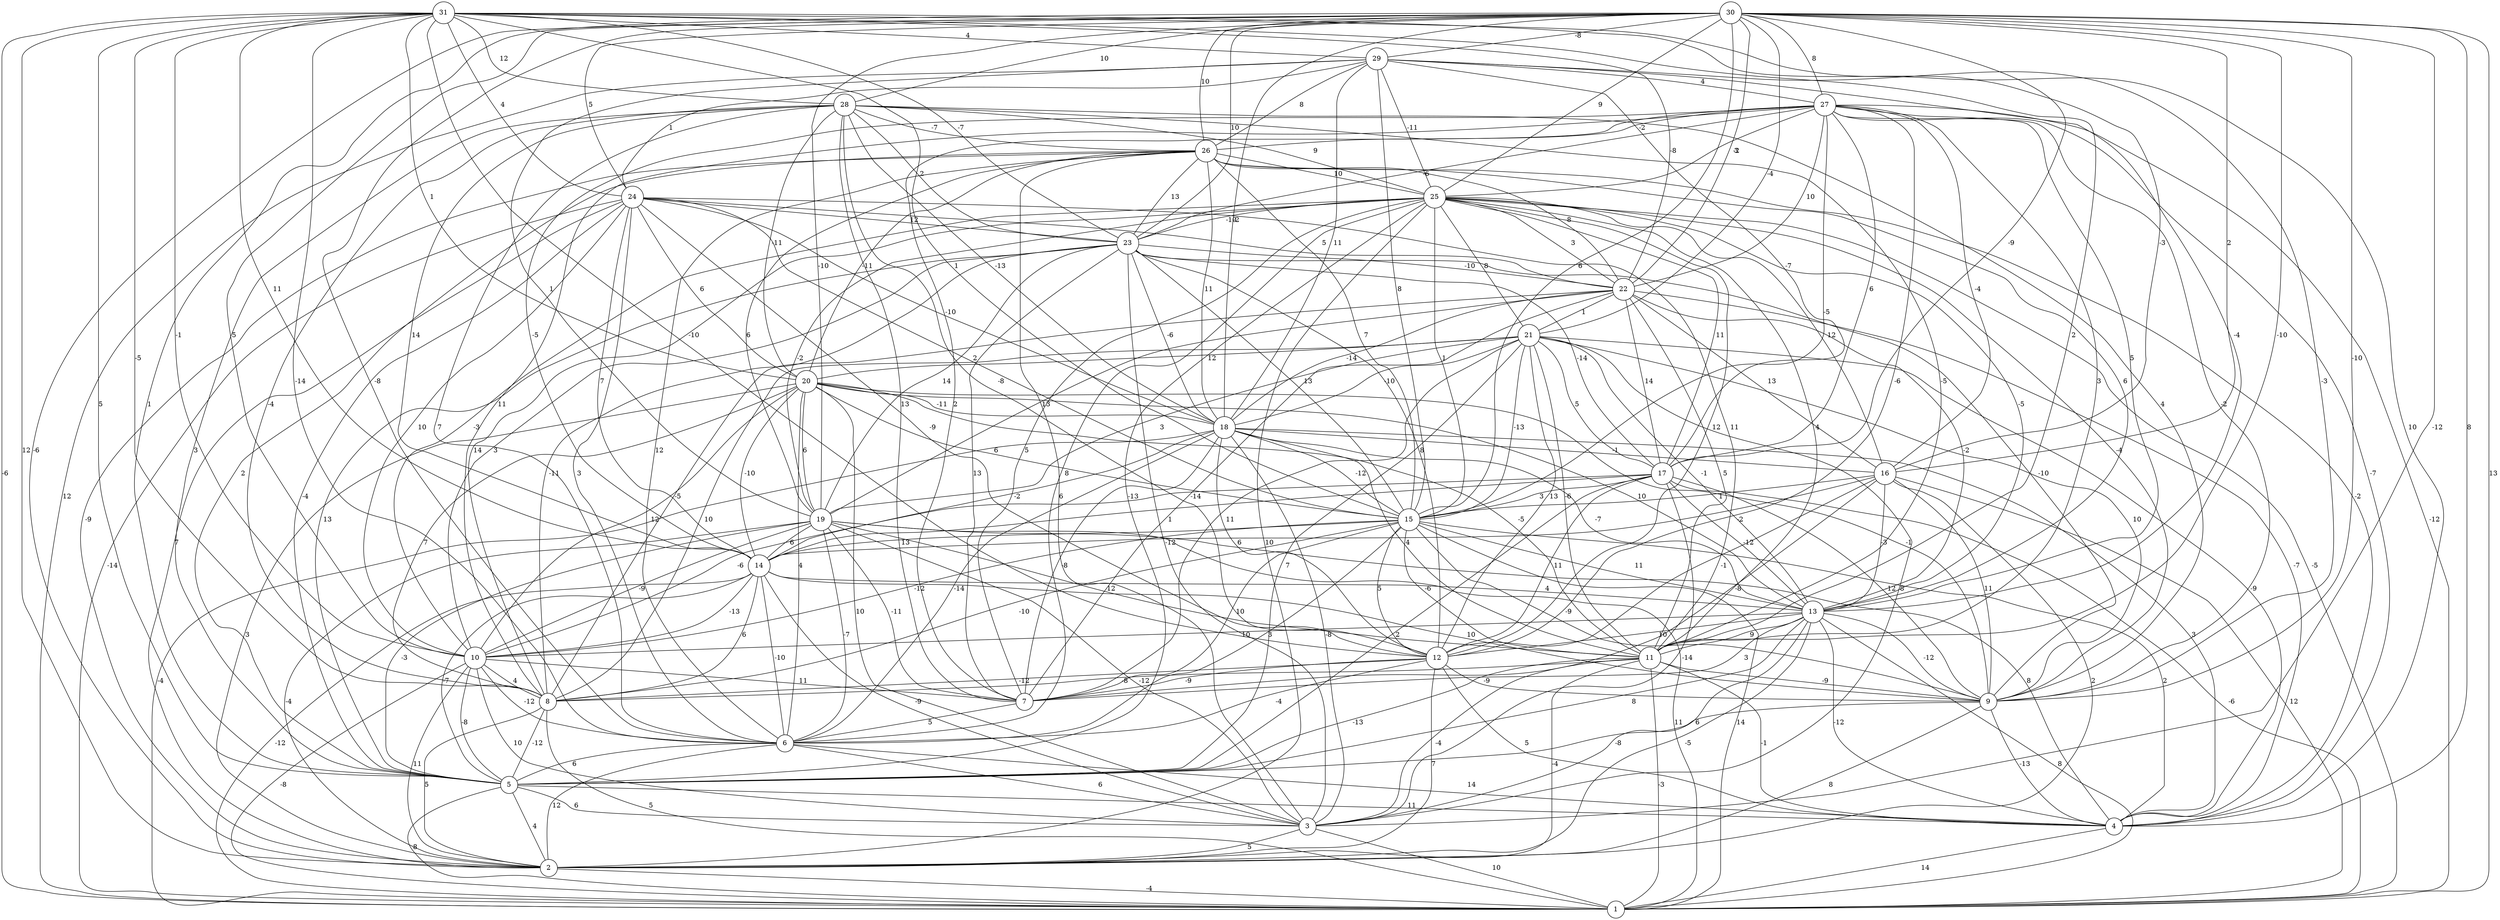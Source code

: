 graph { 
	 fontname="Helvetica,Arial,sans-serif" 
	 node [shape = circle]; 
	 31 -- 1 [label = "-6"];
	 31 -- 2 [label = "12"];
	 31 -- 4 [label = "10"];
	 31 -- 5 [label = "5"];
	 31 -- 6 [label = "-14"];
	 31 -- 8 [label = "-5"];
	 31 -- 10 [label = "-1"];
	 31 -- 11 [label = "2"];
	 31 -- 12 [label = "-10"];
	 31 -- 14 [label = "11"];
	 31 -- 15 [label = "1"];
	 31 -- 16 [label = "-3"];
	 31 -- 20 [label = "1"];
	 31 -- 22 [label = "-8"];
	 31 -- 23 [label = "-7"];
	 31 -- 24 [label = "4"];
	 31 -- 28 [label = "12"];
	 31 -- 29 [label = "4"];
	 30 -- 1 [label = "13"];
	 30 -- 2 [label = "-6"];
	 30 -- 3 [label = "-12"];
	 30 -- 4 [label = "8"];
	 30 -- 5 [label = "1"];
	 30 -- 6 [label = "-8"];
	 30 -- 9 [label = "-10"];
	 30 -- 10 [label = "5"];
	 30 -- 11 [label = "-10"];
	 30 -- 15 [label = "6"];
	 30 -- 16 [label = "2"];
	 30 -- 17 [label = "-9"];
	 30 -- 18 [label = "-2"];
	 30 -- 19 [label = "-10"];
	 30 -- 21 [label = "-4"];
	 30 -- 22 [label = "-2"];
	 30 -- 23 [label = "10"];
	 30 -- 24 [label = "5"];
	 30 -- 25 [label = "9"];
	 30 -- 26 [label = "10"];
	 30 -- 27 [label = "8"];
	 30 -- 28 [label = "10"];
	 30 -- 29 [label = "-8"];
	 29 -- 1 [label = "12"];
	 29 -- 9 [label = "-3"];
	 29 -- 13 [label = "-4"];
	 29 -- 15 [label = "8"];
	 29 -- 17 [label = "-7"];
	 29 -- 18 [label = "11"];
	 29 -- 19 [label = "1"];
	 29 -- 24 [label = "1"];
	 29 -- 25 [label = "-11"];
	 29 -- 26 [label = "8"];
	 29 -- 27 [label = "4"];
	 28 -- 5 [label = "3"];
	 28 -- 6 [label = "7"];
	 28 -- 7 [label = "13"];
	 28 -- 8 [label = "-4"];
	 28 -- 9 [label = "4"];
	 28 -- 11 [label = "-5"];
	 28 -- 12 [label = "-8"];
	 28 -- 14 [label = "14"];
	 28 -- 18 [label = "-13"];
	 28 -- 20 [label = "-11"];
	 28 -- 23 [label = "2"];
	 28 -- 25 [label = "9"];
	 28 -- 26 [label = "-7"];
	 27 -- 1 [label = "-12"];
	 27 -- 4 [label = "-7"];
	 27 -- 7 [label = "2"];
	 27 -- 8 [label = "11"];
	 27 -- 9 [label = "-2"];
	 27 -- 11 [label = "3"];
	 27 -- 12 [label = "-6"];
	 27 -- 13 [label = "5"];
	 27 -- 14 [label = "-5"];
	 27 -- 15 [label = "-5"];
	 27 -- 16 [label = "-4"];
	 27 -- 17 [label = "6"];
	 27 -- 22 [label = "10"];
	 27 -- 23 [label = "-6"];
	 27 -- 25 [label = "3"];
	 27 -- 26 [label = "-2"];
	 26 -- 2 [label = "-9"];
	 26 -- 3 [label = "6"];
	 26 -- 4 [label = "-2"];
	 26 -- 5 [label = "2"];
	 26 -- 6 [label = "12"];
	 26 -- 13 [label = "6"];
	 26 -- 15 [label = "7"];
	 26 -- 18 [label = "11"];
	 26 -- 19 [label = "6"];
	 26 -- 20 [label = "-11"];
	 26 -- 22 [label = "-8"];
	 26 -- 23 [label = "13"];
	 26 -- 25 [label = "10"];
	 25 -- 1 [label = "-5"];
	 25 -- 2 [label = "10"];
	 25 -- 5 [label = "-13"];
	 25 -- 6 [label = "8"];
	 25 -- 7 [label = "5"];
	 25 -- 8 [label = "14"];
	 25 -- 9 [label = "-4"];
	 25 -- 10 [label = "-3"];
	 25 -- 11 [label = "4"];
	 25 -- 12 [label = "12"];
	 25 -- 13 [label = "-5"];
	 25 -- 15 [label = "1"];
	 25 -- 16 [label = "12"];
	 25 -- 17 [label = "11"];
	 25 -- 19 [label = "-2"];
	 25 -- 21 [label = "8"];
	 25 -- 22 [label = "3"];
	 25 -- 23 [label = "-10"];
	 24 -- 1 [label = "-14"];
	 24 -- 2 [label = "7"];
	 24 -- 5 [label = "-4"];
	 24 -- 6 [label = "3"];
	 24 -- 10 [label = "10"];
	 24 -- 11 [label = "11"];
	 24 -- 12 [label = "-9"];
	 24 -- 14 [label = "7"];
	 24 -- 15 [label = "2"];
	 24 -- 18 [label = "-10"];
	 24 -- 20 [label = "6"];
	 24 -- 22 [label = "5"];
	 24 -- 23 [label = "12"];
	 23 -- 3 [label = "-12"];
	 23 -- 5 [label = "13"];
	 23 -- 7 [label = "13"];
	 23 -- 8 [label = "-11"];
	 23 -- 9 [label = "-10"];
	 23 -- 10 [label = "3"];
	 23 -- 12 [label = "8"];
	 23 -- 15 [label = "13"];
	 23 -- 17 [label = "-14"];
	 23 -- 18 [label = "-6"];
	 23 -- 19 [label = "14"];
	 23 -- 22 [label = "-10"];
	 22 -- 4 [label = "-7"];
	 22 -- 7 [label = "-14"];
	 22 -- 8 [label = "-5"];
	 22 -- 11 [label = "5"];
	 22 -- 13 [label = "-2"];
	 22 -- 16 [label = "13"];
	 22 -- 17 [label = "14"];
	 22 -- 18 [label = "-14"];
	 22 -- 19 [label = "13"];
	 22 -- 21 [label = "1"];
	 21 -- 3 [label = "8"];
	 21 -- 4 [label = "-9"];
	 21 -- 5 [label = "7"];
	 21 -- 7 [label = "11"];
	 21 -- 8 [label = "10"];
	 21 -- 9 [label = "10"];
	 21 -- 11 [label = "-6"];
	 21 -- 12 [label = "13"];
	 21 -- 13 [label = "-1"];
	 21 -- 15 [label = "-13"];
	 21 -- 17 [label = "5"];
	 21 -- 18 [label = "-10"];
	 21 -- 19 [label = "3"];
	 21 -- 20 [label = "12"];
	 20 -- 2 [label = "3"];
	 20 -- 3 [label = "10"];
	 20 -- 6 [label = "4"];
	 20 -- 8 [label = "7"];
	 20 -- 9 [label = "-1"];
	 20 -- 10 [label = "12"];
	 20 -- 11 [label = "-5"];
	 20 -- 13 [label = "10"];
	 20 -- 14 [label = "-10"];
	 20 -- 15 [label = "6"];
	 20 -- 18 [label = "-11"];
	 20 -- 19 [label = "6"];
	 19 -- 1 [label = "11"];
	 19 -- 2 [label = "-4"];
	 19 -- 3 [label = "-12"];
	 19 -- 4 [label = "8"];
	 19 -- 5 [label = "-3"];
	 19 -- 6 [label = "-7"];
	 19 -- 7 [label = "-11"];
	 19 -- 10 [label = "-9"];
	 19 -- 11 [label = "12"];
	 19 -- 14 [label = "6"];
	 18 -- 1 [label = "-4"];
	 18 -- 3 [label = "-8"];
	 18 -- 4 [label = "3"];
	 18 -- 6 [label = "-14"];
	 18 -- 7 [label = "-8"];
	 18 -- 11 [label = "4"];
	 18 -- 12 [label = "6"];
	 18 -- 13 [label = "-7"];
	 18 -- 14 [label = "-2"];
	 18 -- 15 [label = "-12"];
	 18 -- 16 [label = "-1"];
	 17 -- 1 [label = "-6"];
	 17 -- 3 [label = "-14"];
	 17 -- 5 [label = "2"];
	 17 -- 9 [label = "-12"];
	 17 -- 10 [label = "-6"];
	 17 -- 12 [label = "11"];
	 17 -- 13 [label = "-12"];
	 17 -- 14 [label = "1"];
	 17 -- 15 [label = "3"];
	 16 -- 1 [label = "12"];
	 16 -- 2 [label = "2"];
	 16 -- 7 [label = "-8"];
	 16 -- 9 [label = "11"];
	 16 -- 12 [label = "-1"];
	 16 -- 13 [label = "-3"];
	 16 -- 14 [label = "-2"];
	 16 -- 15 [label = "1"];
	 15 -- 1 [label = "14"];
	 15 -- 4 [label = "2"];
	 15 -- 6 [label = "3"];
	 15 -- 7 [label = "10"];
	 15 -- 8 [label = "-10"];
	 15 -- 9 [label = "-9"];
	 15 -- 10 [label = "-12"];
	 15 -- 11 [label = "-6"];
	 15 -- 12 [label = "5"];
	 15 -- 13 [label = "11"];
	 15 -- 14 [label = "13"];
	 14 -- 1 [label = "-12"];
	 14 -- 3 [label = "-9"];
	 14 -- 5 [label = "-7"];
	 14 -- 6 [label = "-10"];
	 14 -- 8 [label = "6"];
	 14 -- 9 [label = "10"];
	 14 -- 10 [label = "-13"];
	 14 -- 13 [label = "4"];
	 13 -- 1 [label = "8"];
	 13 -- 2 [label = "-5"];
	 13 -- 3 [label = "6"];
	 13 -- 4 [label = "-12"];
	 13 -- 5 [label = "8"];
	 13 -- 7 [label = "3"];
	 13 -- 9 [label = "-12"];
	 13 -- 10 [label = "10"];
	 13 -- 11 [label = "9"];
	 13 -- 12 [label = "10"];
	 12 -- 2 [label = "7"];
	 12 -- 4 [label = "5"];
	 12 -- 6 [label = "-4"];
	 12 -- 7 [label = "-9"];
	 12 -- 8 [label = "-12"];
	 12 -- 9 [label = "-9"];
	 11 -- 1 [label = "-3"];
	 11 -- 2 [label = "-4"];
	 11 -- 3 [label = "-4"];
	 11 -- 4 [label = "-1"];
	 11 -- 5 [label = "-13"];
	 11 -- 8 [label = "-8"];
	 11 -- 9 [label = "-9"];
	 10 -- 1 [label = "-8"];
	 10 -- 2 [label = "11"];
	 10 -- 3 [label = "10"];
	 10 -- 5 [label = "-8"];
	 10 -- 6 [label = "-12"];
	 10 -- 7 [label = "11"];
	 10 -- 8 [label = "4"];
	 9 -- 2 [label = "8"];
	 9 -- 4 [label = "-13"];
	 9 -- 5 [label = "-8"];
	 8 -- 1 [label = "5"];
	 8 -- 2 [label = "5"];
	 8 -- 5 [label = "-12"];
	 7 -- 6 [label = "5"];
	 6 -- 2 [label = "12"];
	 6 -- 3 [label = "6"];
	 6 -- 4 [label = "14"];
	 6 -- 5 [label = "6"];
	 5 -- 1 [label = "8"];
	 5 -- 2 [label = "4"];
	 5 -- 3 [label = "6"];
	 5 -- 4 [label = "11"];
	 4 -- 1 [label = "14"];
	 3 -- 1 [label = "10"];
	 3 -- 2 [label = "5"];
	 2 -- 1 [label = "-4"];
	 1;
	 2;
	 3;
	 4;
	 5;
	 6;
	 7;
	 8;
	 9;
	 10;
	 11;
	 12;
	 13;
	 14;
	 15;
	 16;
	 17;
	 18;
	 19;
	 20;
	 21;
	 22;
	 23;
	 24;
	 25;
	 26;
	 27;
	 28;
	 29;
	 30;
	 31;
}
